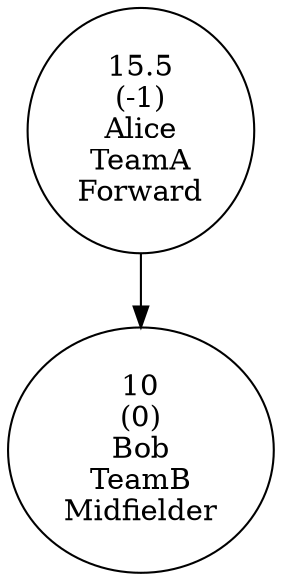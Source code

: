 digraph AVLTree {
    node1 [label="15.5\n(-1)\nAlice\nTeamA\nForward"];
    node2 [label="10\n(0)\nBob\nTeamB\nMidfielder"];
    node1 -> node2;
}
